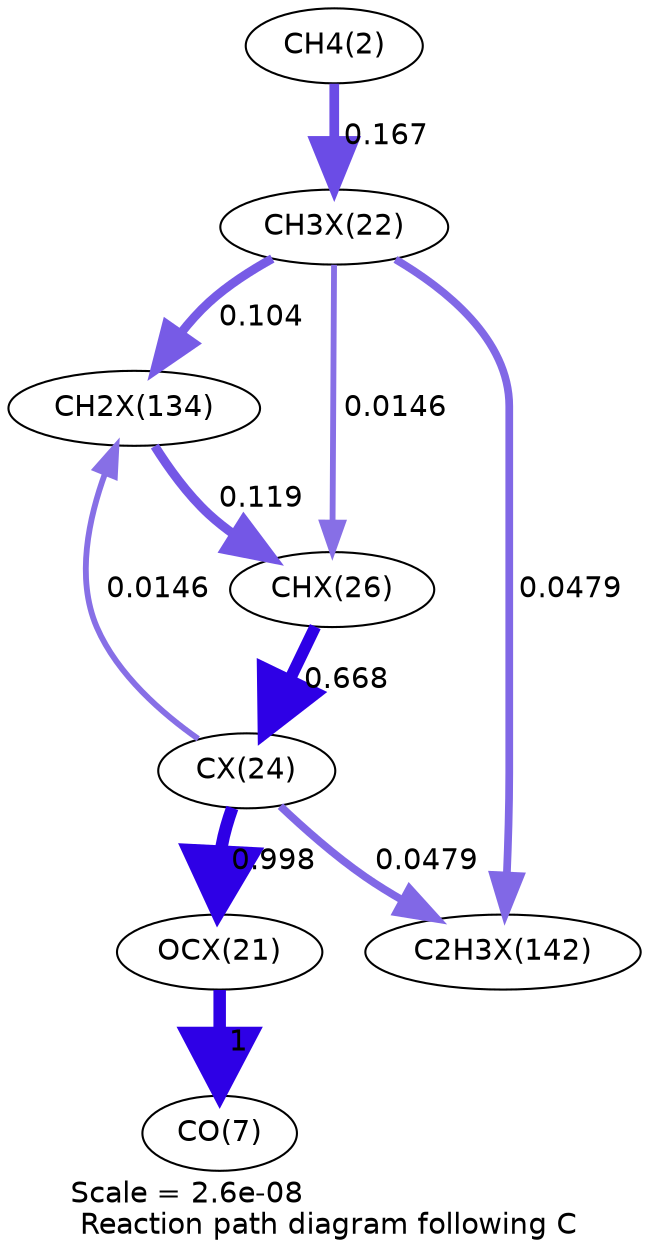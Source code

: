 digraph reaction_paths {
center=1;
s4 -> s27[fontname="Helvetica", penwidth=4.65, arrowsize=2.32, color="0.7, 0.667, 0.9"
, label=" 0.167"];
s27 -> s39[fontname="Helvetica", penwidth=4.29, arrowsize=2.15, color="0.7, 0.604, 0.9"
, label=" 0.104"];
s27 -> s30[fontname="Helvetica", penwidth=2.81, arrowsize=1.41, color="0.7, 0.515, 0.9"
, label=" 0.0146"];
s27 -> s42[fontname="Helvetica", penwidth=3.71, arrowsize=1.85, color="0.7, 0.548, 0.9"
, label=" 0.0479"];
s39 -> s30[fontname="Helvetica", penwidth=4.39, arrowsize=2.2, color="0.7, 0.619, 0.9"
, label=" 0.119"];
s29 -> s39[fontname="Helvetica", penwidth=2.81, arrowsize=1.41, color="0.7, 0.515, 0.9"
, label=" 0.0146"];
s30 -> s29[fontname="Helvetica", penwidth=5.69, arrowsize=2.85, color="0.7, 1.17, 0.9"
, label=" 0.668"];
s29 -> s26[fontname="Helvetica", penwidth=6, arrowsize=3, color="0.7, 1.5, 0.9"
, label=" 0.998"];
s29 -> s42[fontname="Helvetica", penwidth=3.71, arrowsize=1.85, color="0.7, 0.548, 0.9"
, label=" 0.0479"];
s26 -> s9[fontname="Helvetica", penwidth=6, arrowsize=3, color="0.7, 1.5, 0.9"
, label=" 1"];
s4 [ fontname="Helvetica", label="CH4(2)"];
s9 [ fontname="Helvetica", label="CO(7)"];
s26 [ fontname="Helvetica", label="OCX(21)"];
s27 [ fontname="Helvetica", label="CH3X(22)"];
s29 [ fontname="Helvetica", label="CX(24)"];
s30 [ fontname="Helvetica", label="CHX(26)"];
s39 [ fontname="Helvetica", label="CH2X(134)"];
s42 [ fontname="Helvetica", label="C2H3X(142)"];
 label = "Scale = 2.6e-08\l Reaction path diagram following C";
 fontname = "Helvetica";
}
